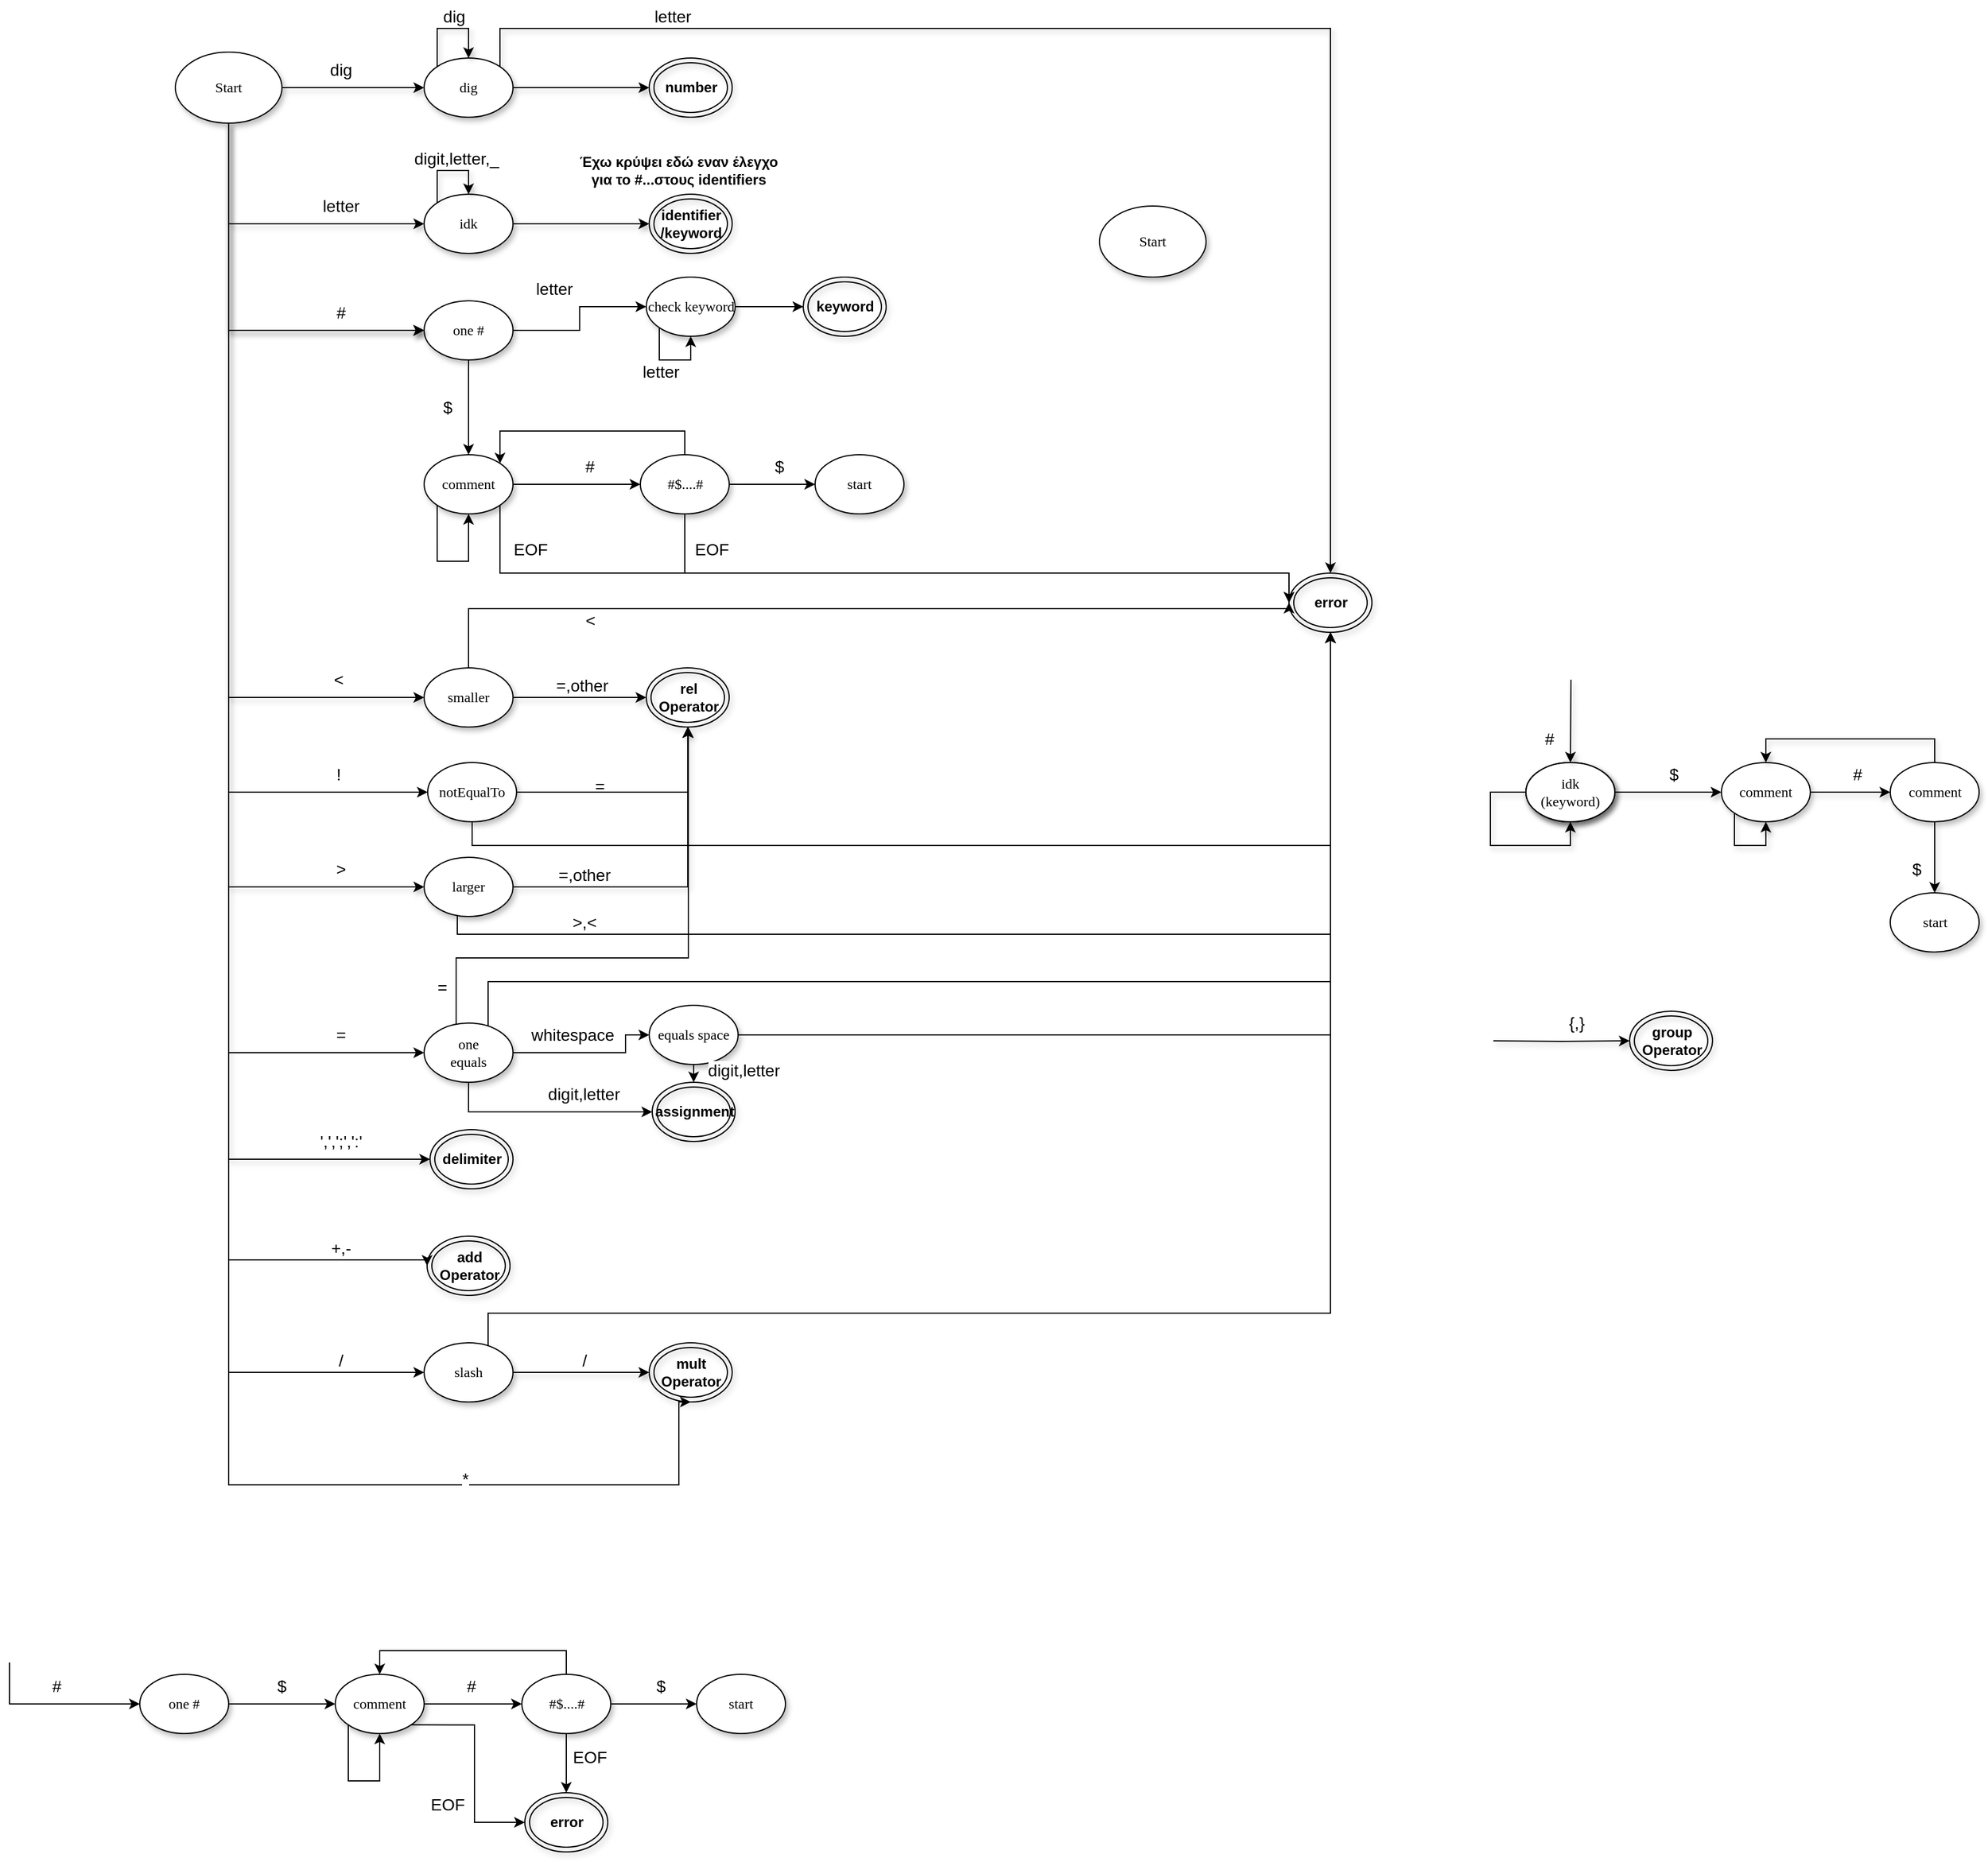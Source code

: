 <mxfile version="14.1.8" type="device"><diagram name="Page-1" id="42789a77-a242-8287-6e28-9cd8cfd52e62"><mxGraphModel dx="1086" dy="806" grid="1" gridSize="10" guides="1" tooltips="1" connect="1" arrows="1" fold="1" page="1" pageScale="1" pageWidth="1100" pageHeight="1700" background="#ffffff" math="0" shadow="0"><root><mxCell id="0"/><mxCell id="1" parent="0"/><mxCell id="-ZFB5QfRyuMazh-95z6X-15" style="edgeStyle=orthogonalEdgeStyle;rounded=0;orthogonalLoop=1;jettySize=auto;html=1;entryX=0;entryY=0.5;entryDx=0;entryDy=0;shadow=1;" parent="1" source="1ea317790d2ca983-1" target="1ea317790d2ca983-3" edge="1"><mxGeometry relative="1" as="geometry"/></mxCell><mxCell id="-ZFB5QfRyuMazh-95z6X-16" style="edgeStyle=orthogonalEdgeStyle;rounded=0;orthogonalLoop=1;jettySize=auto;html=1;entryX=0;entryY=0.5;entryDx=0;entryDy=0;shadow=1;" parent="1" source="1ea317790d2ca983-1" target="1ea317790d2ca983-2" edge="1"><mxGeometry relative="1" as="geometry"><Array as="points"><mxPoint x="345" y="195"/></Array></mxGeometry></mxCell><mxCell id="-ZFB5QfRyuMazh-95z6X-37" style="edgeStyle=orthogonalEdgeStyle;rounded=0;orthogonalLoop=1;jettySize=auto;html=1;exitX=0.5;exitY=1;exitDx=0;exitDy=0;entryX=0;entryY=0.5;entryDx=0;entryDy=0;shadow=1;" parent="1" source="1ea317790d2ca983-1" target="-ZFB5QfRyuMazh-95z6X-36" edge="1"><mxGeometry relative="1" as="geometry"/></mxCell><mxCell id="-ZFB5QfRyuMazh-95z6X-45" style="edgeStyle=orthogonalEdgeStyle;rounded=0;orthogonalLoop=1;jettySize=auto;html=1;exitX=0.5;exitY=1;exitDx=0;exitDy=0;entryX=0;entryY=0.5;entryDx=0;entryDy=0;shadow=1;" parent="1" source="1ea317790d2ca983-1" target="-ZFB5QfRyuMazh-95z6X-43" edge="1"><mxGeometry relative="1" as="geometry"/></mxCell><mxCell id="-ZFB5QfRyuMazh-95z6X-50" style="edgeStyle=orthogonalEdgeStyle;rounded=0;orthogonalLoop=1;jettySize=auto;html=1;exitX=0.5;exitY=1;exitDx=0;exitDy=0;entryX=0;entryY=0.5;entryDx=0;entryDy=0;shadow=1;" parent="1" source="1ea317790d2ca983-1" target="-ZFB5QfRyuMazh-95z6X-49" edge="1"><mxGeometry relative="1" as="geometry"/></mxCell><mxCell id="3GW6fwWtFoKvGeaDQOuN-6" style="edgeStyle=orthogonalEdgeStyle;rounded=0;orthogonalLoop=1;jettySize=auto;html=1;exitX=0.5;exitY=1;exitDx=0;exitDy=0;entryX=0.5;entryY=1;entryDx=0;entryDy=0;" parent="1" source="1ea317790d2ca983-1" target="3GW6fwWtFoKvGeaDQOuN-1" edge="1"><mxGeometry relative="1" as="geometry"><Array as="points"><mxPoint x="345" y="1260"/><mxPoint x="725" y="1260"/></Array></mxGeometry></mxCell><mxCell id="3GW6fwWtFoKvGeaDQOuN-8" style="edgeStyle=orthogonalEdgeStyle;rounded=0;orthogonalLoop=1;jettySize=auto;html=1;exitX=0.5;exitY=1;exitDx=0;exitDy=0;entryX=0;entryY=0.5;entryDx=0;entryDy=0;" parent="1" source="1ea317790d2ca983-1" target="3GW6fwWtFoKvGeaDQOuN-3" edge="1"><mxGeometry relative="1" as="geometry"/></mxCell><mxCell id="3GW6fwWtFoKvGeaDQOuN-26" style="edgeStyle=orthogonalEdgeStyle;rounded=0;orthogonalLoop=1;jettySize=auto;html=1;exitX=0.5;exitY=1;exitDx=0;exitDy=0;entryX=0;entryY=0.5;entryDx=0;entryDy=0;" parent="1" source="1ea317790d2ca983-1" target="3GW6fwWtFoKvGeaDQOuN-25" edge="1"><mxGeometry relative="1" as="geometry"/></mxCell><mxCell id="3GW6fwWtFoKvGeaDQOuN-49" style="edgeStyle=orthogonalEdgeStyle;rounded=0;orthogonalLoop=1;jettySize=auto;html=1;entryX=0;entryY=0.5;entryDx=0;entryDy=0;" parent="1" source="1ea317790d2ca983-1" target="3GW6fwWtFoKvGeaDQOuN-14" edge="1"><mxGeometry relative="1" as="geometry"><Array as="points"><mxPoint x="345" y="1070"/></Array></mxGeometry></mxCell><mxCell id="taT0pvkbJQZgGNKAxxQz-4" style="edgeStyle=orthogonalEdgeStyle;rounded=0;orthogonalLoop=1;jettySize=auto;html=1;entryX=0;entryY=0.5;entryDx=0;entryDy=0;" edge="1" parent="1" source="1ea317790d2ca983-1" target="taT0pvkbJQZgGNKAxxQz-2"><mxGeometry relative="1" as="geometry"><Array as="points"><mxPoint x="345" y="675"/></Array></mxGeometry></mxCell><mxCell id="1ea317790d2ca983-1" value="Start" style="ellipse;whiteSpace=wrap;html=1;rounded=0;shadow=1;comic=0;labelBackgroundColor=none;strokeWidth=1;fontFamily=Verdana;fontSize=12;align=center;" parent="1" vertex="1"><mxGeometry x="300" y="50" width="90" height="60" as="geometry"/></mxCell><mxCell id="-ZFB5QfRyuMazh-95z6X-23" style="edgeStyle=orthogonalEdgeStyle;rounded=0;orthogonalLoop=1;jettySize=auto;html=1;entryX=0;entryY=0.5;entryDx=0;entryDy=0;shadow=1;" parent="1" source="1ea317790d2ca983-2" target="-ZFB5QfRyuMazh-95z6X-22" edge="1"><mxGeometry relative="1" as="geometry"/></mxCell><mxCell id="1ea317790d2ca983-2" value="&lt;span&gt;idk&lt;/span&gt;" style="ellipse;whiteSpace=wrap;html=1;rounded=0;shadow=1;comic=0;labelBackgroundColor=none;strokeWidth=1;fontFamily=Verdana;fontSize=12;align=center;" parent="1" vertex="1"><mxGeometry x="510" y="170" width="75" height="50" as="geometry"/></mxCell><mxCell id="-ZFB5QfRyuMazh-95z6X-6" style="edgeStyle=orthogonalEdgeStyle;rounded=0;orthogonalLoop=1;jettySize=auto;html=1;entryX=0;entryY=0.5;entryDx=0;entryDy=0;shadow=1;" parent="1" source="1ea317790d2ca983-3" target="-ZFB5QfRyuMazh-95z6X-9" edge="1"><mxGeometry relative="1" as="geometry"><mxPoint x="700.0" y="80" as="targetPoint"/></mxGeometry></mxCell><mxCell id="-ZFB5QfRyuMazh-95z6X-13" style="edgeStyle=orthogonalEdgeStyle;rounded=0;orthogonalLoop=1;jettySize=auto;html=1;exitX=1;exitY=0;exitDx=0;exitDy=0;entryX=0.5;entryY=0;entryDx=0;entryDy=0;shadow=1;" parent="1" source="1ea317790d2ca983-3" target="-ZFB5QfRyuMazh-95z6X-12" edge="1"><mxGeometry relative="1" as="geometry"><mxPoint x="670" y="10" as="targetPoint"/><Array as="points"><mxPoint x="574" y="30"/><mxPoint x="1275" y="30"/></Array></mxGeometry></mxCell><mxCell id="1ea317790d2ca983-3" value="&lt;span&gt;dig&lt;/span&gt;" style="ellipse;whiteSpace=wrap;html=1;rounded=0;shadow=1;comic=0;labelBackgroundColor=none;strokeWidth=1;fontFamily=Verdana;fontSize=12;align=center;" parent="1" vertex="1"><mxGeometry x="510" y="55" width="75" height="50" as="geometry"/></mxCell><mxCell id="-ZFB5QfRyuMazh-95z6X-3" style="edgeStyle=orthogonalEdgeStyle;rounded=0;orthogonalLoop=1;jettySize=auto;html=1;exitX=0;exitY=0;exitDx=0;exitDy=0;entryX=0.5;entryY=0;entryDx=0;entryDy=0;fontStyle=0;shadow=1;" parent="1" source="1ea317790d2ca983-3" target="1ea317790d2ca983-3" edge="1"><mxGeometry relative="1" as="geometry"><Array as="points"><mxPoint x="521" y="30"/><mxPoint x="548" y="30"/></Array></mxGeometry></mxCell><mxCell id="-ZFB5QfRyuMazh-95z6X-5" value="dig" style="text;html=1;align=center;verticalAlign=middle;resizable=0;points=[];autosize=1;shadow=1;fontSize=14;" parent="1" vertex="1"><mxGeometry x="520" y="10" width="30" height="20" as="geometry"/></mxCell><mxCell id="-ZFB5QfRyuMazh-95z6X-9" value="&lt;b&gt;number&lt;/b&gt;" style="ellipse;html=1;shape=endState;shadow=1;fillColor=none;" parent="1" vertex="1"><mxGeometry x="700" y="55" width="70" height="50" as="geometry"/></mxCell><mxCell id="-ZFB5QfRyuMazh-95z6X-12" value="&lt;b&gt;error&lt;/b&gt;" style="ellipse;html=1;shape=endState;shadow=1;fillColor=none;" parent="1" vertex="1"><mxGeometry x="1240" y="490" width="70" height="50" as="geometry"/></mxCell><mxCell id="-ZFB5QfRyuMazh-95z6X-14" value="letter" style="text;html=1;strokeColor=none;fillColor=none;align=center;verticalAlign=middle;whiteSpace=wrap;rounded=0;shadow=1;labelBackgroundColor=#ffffff;sketch=1;fontSize=14;" parent="1" vertex="1"><mxGeometry x="700" y="10" width="40" height="20" as="geometry"/></mxCell><mxCell id="-ZFB5QfRyuMazh-95z6X-18" value="dig" style="text;html=1;strokeColor=none;fillColor=none;align=center;verticalAlign=middle;whiteSpace=wrap;rounded=0;shadow=1;labelBackgroundColor=#ffffff;sketch=1;fontSize=14;" parent="1" vertex="1"><mxGeometry x="420" y="55" width="40" height="20" as="geometry"/></mxCell><mxCell id="-ZFB5QfRyuMazh-95z6X-19" value="letter" style="text;html=1;strokeColor=none;fillColor=none;align=center;verticalAlign=middle;whiteSpace=wrap;rounded=0;shadow=1;labelBackgroundColor=#ffffff;sketch=1;fontSize=14;" parent="1" vertex="1"><mxGeometry x="420" y="170" width="40" height="20" as="geometry"/></mxCell><mxCell id="-ZFB5QfRyuMazh-95z6X-22" value="&lt;b&gt;identifier&lt;br&gt;/keyword&lt;/b&gt;" style="ellipse;html=1;shape=endState;shadow=1;fillColor=none;align=center;" parent="1" vertex="1"><mxGeometry x="700" y="170" width="70" height="50" as="geometry"/></mxCell><mxCell id="-ZFB5QfRyuMazh-95z6X-25" style="edgeStyle=orthogonalEdgeStyle;rounded=0;orthogonalLoop=1;jettySize=auto;html=1;exitX=0;exitY=0;exitDx=0;exitDy=0;entryX=0.5;entryY=0;entryDx=0;entryDy=0;shadow=1;" parent="1" source="1ea317790d2ca983-2" target="1ea317790d2ca983-2" edge="1"><mxGeometry relative="1" as="geometry"><Array as="points"><mxPoint x="521" y="150"/><mxPoint x="548" y="150"/></Array></mxGeometry></mxCell><mxCell id="-ZFB5QfRyuMazh-95z6X-27" value="digit,letter,_" style="text;html=1;strokeColor=none;fillColor=none;align=center;verticalAlign=middle;whiteSpace=wrap;rounded=0;shadow=1;labelBackgroundColor=#ffffff;sketch=1;fontSize=14;" parent="1" vertex="1"><mxGeometry x="515" y="130" width="45" height="20" as="geometry"/></mxCell><mxCell id="-ZFB5QfRyuMazh-95z6X-30" value="+,-" style="text;html=1;strokeColor=none;fillColor=none;align=center;verticalAlign=middle;whiteSpace=wrap;rounded=0;shadow=1;labelBackgroundColor=#ffffff;sketch=1;fontSize=14;" parent="1" vertex="1"><mxGeometry x="420" y="1050" width="40" height="20" as="geometry"/></mxCell><mxCell id="-ZFB5QfRyuMazh-95z6X-34" value="&lt;b&gt;rel&lt;br&gt;Operator&lt;/b&gt;" style="ellipse;html=1;shape=endState;shadow=1;fillColor=none;align=center;" parent="1" vertex="1"><mxGeometry x="697.5" y="570" width="70" height="50" as="geometry"/></mxCell><mxCell id="-ZFB5QfRyuMazh-95z6X-39" style="edgeStyle=orthogonalEdgeStyle;rounded=0;orthogonalLoop=1;jettySize=auto;html=1;entryX=0;entryY=0.5;entryDx=0;entryDy=0;shadow=1;" parent="1" source="-ZFB5QfRyuMazh-95z6X-36" target="-ZFB5QfRyuMazh-95z6X-34" edge="1"><mxGeometry relative="1" as="geometry"/></mxCell><mxCell id="taT0pvkbJQZgGNKAxxQz-3" style="edgeStyle=orthogonalEdgeStyle;rounded=0;orthogonalLoop=1;jettySize=auto;html=1;entryX=0;entryY=0.5;entryDx=0;entryDy=0;" edge="1" parent="1" source="-ZFB5QfRyuMazh-95z6X-36" target="-ZFB5QfRyuMazh-95z6X-12"><mxGeometry relative="1" as="geometry"><Array as="points"><mxPoint x="548" y="520"/><mxPoint x="1240" y="520"/></Array></mxGeometry></mxCell><mxCell id="-ZFB5QfRyuMazh-95z6X-36" value="&lt;span&gt;smaller&lt;/span&gt;" style="ellipse;whiteSpace=wrap;html=1;rounded=0;shadow=1;comic=0;labelBackgroundColor=none;strokeWidth=1;fontFamily=Verdana;fontSize=12;align=center;" parent="1" vertex="1"><mxGeometry x="510" y="570" width="75" height="50" as="geometry"/></mxCell><mxCell id="-ZFB5QfRyuMazh-95z6X-38" value="&amp;lt;" style="text;html=1;strokeColor=none;fillColor=none;align=center;verticalAlign=middle;whiteSpace=wrap;rounded=0;shadow=1;labelBackgroundColor=#ffffff;sketch=1;fontSize=14;" parent="1" vertex="1"><mxGeometry x="417.5" y="570" width="40" height="20" as="geometry"/></mxCell><mxCell id="-ZFB5QfRyuMazh-95z6X-40" value="=,other" style="text;html=1;align=center;verticalAlign=middle;resizable=0;points=[];autosize=1;fontSize=14;" parent="1" vertex="1"><mxGeometry x="612.5" y="575" width="60" height="20" as="geometry"/></mxCell><mxCell id="-ZFB5QfRyuMazh-95z6X-42" style="edgeStyle=orthogonalEdgeStyle;rounded=0;orthogonalLoop=1;jettySize=auto;html=1;entryX=0.5;entryY=1;entryDx=0;entryDy=0;shadow=1;" parent="1" source="-ZFB5QfRyuMazh-95z6X-43" target="-ZFB5QfRyuMazh-95z6X-34" edge="1"><mxGeometry relative="1" as="geometry"><mxPoint x="690" y="760" as="targetPoint"/></mxGeometry></mxCell><mxCell id="3GW6fwWtFoKvGeaDQOuN-12" style="edgeStyle=orthogonalEdgeStyle;rounded=0;orthogonalLoop=1;jettySize=auto;html=1;entryX=0.5;entryY=1;entryDx=0;entryDy=0;" parent="1" source="-ZFB5QfRyuMazh-95z6X-43" target="-ZFB5QfRyuMazh-95z6X-12" edge="1"><mxGeometry relative="1" as="geometry"><Array as="points"><mxPoint x="538" y="795"/><mxPoint x="1275" y="795"/></Array></mxGeometry></mxCell><mxCell id="-ZFB5QfRyuMazh-95z6X-43" value="larger" style="ellipse;whiteSpace=wrap;html=1;rounded=0;shadow=1;comic=0;labelBackgroundColor=none;strokeWidth=1;fontFamily=Verdana;fontSize=12;align=center;" parent="1" vertex="1"><mxGeometry x="510" y="730" width="75" height="50" as="geometry"/></mxCell><mxCell id="-ZFB5QfRyuMazh-95z6X-44" value="=,other" style="text;html=1;align=center;verticalAlign=middle;resizable=0;points=[];autosize=1;fontSize=14;" parent="1" vertex="1"><mxGeometry x="615" y="735" width="60" height="20" as="geometry"/></mxCell><mxCell id="-ZFB5QfRyuMazh-95z6X-46" value="&amp;gt;" style="text;html=1;strokeColor=none;fillColor=none;align=center;verticalAlign=middle;whiteSpace=wrap;rounded=0;shadow=1;labelBackgroundColor=#ffffff;sketch=1;fontSize=14;" parent="1" vertex="1"><mxGeometry x="420" y="730" width="40" height="20" as="geometry"/></mxCell><mxCell id="-ZFB5QfRyuMazh-95z6X-49" value="&lt;b&gt;delimiter&lt;/b&gt;" style="ellipse;html=1;shape=endState;shadow=1;fillColor=none;align=center;" parent="1" vertex="1"><mxGeometry x="515" y="960" width="70" height="50" as="geometry"/></mxCell><mxCell id="-ZFB5QfRyuMazh-95z6X-51" value="',',';',':'" style="text;html=1;strokeColor=none;fillColor=none;align=center;verticalAlign=middle;whiteSpace=wrap;rounded=0;shadow=1;labelBackgroundColor=#ffffff;sketch=1;fontSize=14;" parent="1" vertex="1"><mxGeometry x="420" y="960" width="40" height="20" as="geometry"/></mxCell><mxCell id="-ZFB5QfRyuMazh-95z6X-52" value="dig" style="text;html=1;strokeColor=none;fillColor=none;align=center;verticalAlign=middle;whiteSpace=wrap;rounded=0;shadow=1;labelBackgroundColor=#ffffff;sketch=1;fontSize=14;" parent="1" vertex="1"><mxGeometry x="420" y="55" width="40" height="20" as="geometry"/></mxCell><mxCell id="-ZFB5QfRyuMazh-95z6X-53" value="dig" style="text;html=1;strokeColor=none;fillColor=none;align=center;verticalAlign=middle;whiteSpace=wrap;rounded=0;shadow=1;labelBackgroundColor=#ffffff;sketch=1;fontSize=14;" parent="1" vertex="1"><mxGeometry x="420" y="55" width="40" height="20" as="geometry"/></mxCell><mxCell id="-ZFB5QfRyuMazh-95z6X-54" value="dig" style="text;html=1;strokeColor=none;fillColor=none;align=center;verticalAlign=middle;whiteSpace=wrap;rounded=0;shadow=1;labelBackgroundColor=#ffffff;sketch=1;fontSize=14;" parent="1" vertex="1"><mxGeometry x="420" y="55" width="40" height="20" as="geometry"/></mxCell><mxCell id="-ZFB5QfRyuMazh-95z6X-55" value="dig" style="text;html=1;strokeColor=none;fillColor=none;align=center;verticalAlign=middle;whiteSpace=wrap;rounded=0;shadow=1;labelBackgroundColor=#ffffff;sketch=1;fontSize=14;" parent="1" vertex="1"><mxGeometry x="420" y="55" width="40" height="20" as="geometry"/></mxCell><mxCell id="-ZFB5QfRyuMazh-95z6X-58" value="#" style="text;html=1;strokeColor=none;fillColor=none;align=center;verticalAlign=middle;whiteSpace=wrap;rounded=0;shadow=1;labelBackgroundColor=#ffffff;sketch=1;fontSize=14;" parent="1" vertex="1"><mxGeometry x="420" y="260" width="40" height="20" as="geometry"/></mxCell><mxCell id="-ZFB5QfRyuMazh-95z6X-77" style="edgeStyle=orthogonalEdgeStyle;rounded=0;orthogonalLoop=1;jettySize=auto;html=1;shadow=1;fontSize=14;entryX=0;entryY=0.5;entryDx=0;entryDy=0;" parent="1" source="-ZFB5QfRyuMazh-95z6X-78" target="-ZFB5QfRyuMazh-95z6X-81" edge="1"><mxGeometry relative="1" as="geometry"><mxPoint x="1590" y="675" as="targetPoint"/></mxGeometry></mxCell><mxCell id="-ZFB5QfRyuMazh-95z6X-78" value="comment" style="ellipse;whiteSpace=wrap;html=1;rounded=0;shadow=1;comic=0;labelBackgroundColor=none;strokeWidth=1;fontFamily=Verdana;fontSize=12;align=center;" parent="1" vertex="1"><mxGeometry x="1440" y="650" width="75" height="50" as="geometry"/></mxCell><mxCell id="-ZFB5QfRyuMazh-95z6X-79" value="#" style="text;html=1;strokeColor=none;fillColor=none;align=center;verticalAlign=middle;whiteSpace=wrap;rounded=0;shadow=1;labelBackgroundColor=#ffffff;sketch=1;fontSize=14;" parent="1" vertex="1"><mxGeometry x="1440" y="620" width="40" height="20" as="geometry"/></mxCell><mxCell id="-ZFB5QfRyuMazh-95z6X-88" style="edgeStyle=orthogonalEdgeStyle;rounded=0;orthogonalLoop=1;jettySize=auto;html=1;shadow=1;fontSize=14;entryX=0;entryY=0.5;entryDx=0;entryDy=0;" parent="1" source="-ZFB5QfRyuMazh-95z6X-81" target="-ZFB5QfRyuMazh-95z6X-90" edge="1"><mxGeometry relative="1" as="geometry"><mxPoint x="1750" y="675" as="targetPoint"/></mxGeometry></mxCell><mxCell id="-ZFB5QfRyuMazh-95z6X-81" value="comment" style="ellipse;whiteSpace=wrap;html=1;rounded=0;shadow=1;comic=0;labelBackgroundColor=none;strokeWidth=1;fontFamily=Verdana;fontSize=12;align=center;" parent="1" vertex="1"><mxGeometry x="1605" y="650" width="75" height="50" as="geometry"/></mxCell><mxCell id="-ZFB5QfRyuMazh-95z6X-82" value="$" style="text;html=1;strokeColor=none;fillColor=none;align=center;verticalAlign=middle;whiteSpace=wrap;rounded=0;shadow=1;labelBackgroundColor=#ffffff;sketch=1;fontSize=14;" parent="1" vertex="1"><mxGeometry x="1545" y="650" width="40" height="20" as="geometry"/></mxCell><mxCell id="-ZFB5QfRyuMazh-95z6X-83" value="comment" style="ellipse;whiteSpace=wrap;html=1;rounded=0;shadow=1;comic=0;labelBackgroundColor=none;strokeWidth=1;fontFamily=Verdana;fontSize=12;align=center;" parent="1" vertex="1"><mxGeometry x="1440" y="650" width="75" height="50" as="geometry"/></mxCell><mxCell id="-ZFB5QfRyuMazh-95z6X-84" value="idk&lt;br&gt;(keyword)" style="ellipse;whiteSpace=wrap;html=1;rounded=0;shadow=1;comic=0;labelBackgroundColor=none;strokeWidth=1;fontFamily=Verdana;fontSize=12;align=center;" parent="1" vertex="1"><mxGeometry x="1440" y="650" width="75" height="50" as="geometry"/></mxCell><mxCell id="-ZFB5QfRyuMazh-95z6X-85" value="" style="endArrow=classic;html=1;shadow=1;fontSize=14;entryX=0.5;entryY=0;entryDx=0;entryDy=0;" parent="1" target="-ZFB5QfRyuMazh-95z6X-84" edge="1"><mxGeometry width="50" height="50" relative="1" as="geometry"><mxPoint x="1478" y="580" as="sourcePoint"/><mxPoint x="1470" y="510" as="targetPoint"/></mxGeometry></mxCell><mxCell id="-ZFB5QfRyuMazh-95z6X-86" style="edgeStyle=orthogonalEdgeStyle;rounded=0;orthogonalLoop=1;jettySize=auto;html=1;entryX=0.5;entryY=1;entryDx=0;entryDy=0;shadow=1;fontSize=14;" parent="1" source="-ZFB5QfRyuMazh-95z6X-84" target="-ZFB5QfRyuMazh-95z6X-84" edge="1"><mxGeometry relative="1" as="geometry"><Array as="points"><mxPoint x="1410" y="675"/><mxPoint x="1410" y="720"/><mxPoint x="1478" y="720"/></Array></mxGeometry></mxCell><mxCell id="-ZFB5QfRyuMazh-95z6X-87" style="edgeStyle=orthogonalEdgeStyle;rounded=0;orthogonalLoop=1;jettySize=auto;html=1;exitX=0;exitY=1;exitDx=0;exitDy=0;entryX=0.5;entryY=1;entryDx=0;entryDy=0;shadow=1;fontSize=14;" parent="1" source="-ZFB5QfRyuMazh-95z6X-81" target="-ZFB5QfRyuMazh-95z6X-81" edge="1"><mxGeometry relative="1" as="geometry"><Array as="points"><mxPoint x="1616" y="720"/><mxPoint x="1643" y="720"/></Array></mxGeometry></mxCell><mxCell id="-ZFB5QfRyuMazh-95z6X-89" value="#" style="text;html=1;strokeColor=none;fillColor=none;align=center;verticalAlign=middle;whiteSpace=wrap;rounded=0;shadow=1;labelBackgroundColor=#ffffff;sketch=1;fontSize=14;" parent="1" vertex="1"><mxGeometry x="1700" y="650" width="40" height="20" as="geometry"/></mxCell><mxCell id="-ZFB5QfRyuMazh-95z6X-91" style="edgeStyle=orthogonalEdgeStyle;rounded=0;orthogonalLoop=1;jettySize=auto;html=1;shadow=1;fontSize=14;entryX=0.5;entryY=0;entryDx=0;entryDy=0;" parent="1" source="-ZFB5QfRyuMazh-95z6X-90" target="-ZFB5QfRyuMazh-95z6X-92" edge="1"><mxGeometry relative="1" as="geometry"><mxPoint x="1785" y="750" as="targetPoint"/></mxGeometry></mxCell><mxCell id="-ZFB5QfRyuMazh-95z6X-95" style="edgeStyle=orthogonalEdgeStyle;rounded=0;orthogonalLoop=1;jettySize=auto;html=1;entryX=0.5;entryY=0;entryDx=0;entryDy=0;shadow=1;fontSize=14;" parent="1" source="-ZFB5QfRyuMazh-95z6X-90" target="-ZFB5QfRyuMazh-95z6X-81" edge="1"><mxGeometry relative="1" as="geometry"><Array as="points"><mxPoint x="1785" y="630"/><mxPoint x="1643" y="630"/></Array></mxGeometry></mxCell><mxCell id="-ZFB5QfRyuMazh-95z6X-90" value="comment" style="ellipse;whiteSpace=wrap;html=1;rounded=0;shadow=1;comic=0;labelBackgroundColor=none;strokeWidth=1;fontFamily=Verdana;fontSize=12;align=center;" parent="1" vertex="1"><mxGeometry x="1747.5" y="650" width="75" height="50" as="geometry"/></mxCell><mxCell id="-ZFB5QfRyuMazh-95z6X-92" value="start" style="ellipse;whiteSpace=wrap;html=1;rounded=0;shadow=1;comic=0;labelBackgroundColor=none;strokeWidth=1;fontFamily=Verdana;fontSize=12;align=center;" parent="1" vertex="1"><mxGeometry x="1747.5" y="760" width="75" height="50" as="geometry"/></mxCell><mxCell id="-ZFB5QfRyuMazh-95z6X-93" value="$" style="text;html=1;strokeColor=none;fillColor=none;align=center;verticalAlign=middle;whiteSpace=wrap;rounded=0;shadow=1;labelBackgroundColor=#ffffff;sketch=1;fontSize=14;" parent="1" vertex="1"><mxGeometry x="1750" y="730" width="40" height="20" as="geometry"/></mxCell><mxCell id="3GW6fwWtFoKvGeaDQOuN-1" value="&lt;b&gt;mult&lt;br&gt;Operator&lt;/b&gt;" style="ellipse;html=1;shape=endState;shadow=1;fillColor=none;align=center;" parent="1" vertex="1"><mxGeometry x="700" y="1140" width="70" height="50" as="geometry"/></mxCell><mxCell id="3GW6fwWtFoKvGeaDQOuN-2" style="edgeStyle=orthogonalEdgeStyle;rounded=0;orthogonalLoop=1;jettySize=auto;html=1;entryX=0;entryY=0.5;entryDx=0;entryDy=0;shadow=1;" parent="1" source="3GW6fwWtFoKvGeaDQOuN-3" target="3GW6fwWtFoKvGeaDQOuN-1" edge="1"><mxGeometry relative="1" as="geometry"/></mxCell><mxCell id="3GW6fwWtFoKvGeaDQOuN-9" style="edgeStyle=orthogonalEdgeStyle;rounded=0;orthogonalLoop=1;jettySize=auto;html=1;exitX=1;exitY=0;exitDx=0;exitDy=0;entryX=0.5;entryY=1;entryDx=0;entryDy=0;" parent="1" source="3GW6fwWtFoKvGeaDQOuN-3" target="-ZFB5QfRyuMazh-95z6X-12" edge="1"><mxGeometry relative="1" as="geometry"><Array as="points"><mxPoint x="564" y="1115"/><mxPoint x="1275" y="1115"/></Array></mxGeometry></mxCell><mxCell id="3GW6fwWtFoKvGeaDQOuN-3" value="slash" style="ellipse;whiteSpace=wrap;html=1;rounded=0;shadow=1;comic=0;labelBackgroundColor=none;strokeWidth=1;fontFamily=Verdana;fontSize=12;align=center;" parent="1" vertex="1"><mxGeometry x="510" y="1140" width="75" height="50" as="geometry"/></mxCell><mxCell id="3GW6fwWtFoKvGeaDQOuN-4" value="/" style="text;html=1;strokeColor=none;fillColor=none;align=center;verticalAlign=middle;whiteSpace=wrap;rounded=0;shadow=1;labelBackgroundColor=#ffffff;sketch=1;fontSize=14;" parent="1" vertex="1"><mxGeometry x="420" y="1145" width="40" height="20" as="geometry"/></mxCell><mxCell id="3GW6fwWtFoKvGeaDQOuN-5" value="/" style="text;html=1;align=center;verticalAlign=middle;resizable=0;points=[];autosize=1;fontSize=14;" parent="1" vertex="1"><mxGeometry x="635" y="1145" width="20" height="20" as="geometry"/></mxCell><mxCell id="3GW6fwWtFoKvGeaDQOuN-7" value="*" style="text;html=1;strokeColor=none;fillColor=none;align=center;verticalAlign=middle;whiteSpace=wrap;rounded=0;shadow=1;labelBackgroundColor=#ffffff;sketch=1;fontSize=14;" parent="1" vertex="1"><mxGeometry x="525" y="1245" width="40" height="20" as="geometry"/></mxCell><mxCell id="3GW6fwWtFoKvGeaDQOuN-11" value="&amp;lt;" style="text;html=1;align=center;verticalAlign=middle;resizable=0;points=[];autosize=1;fontSize=14;" parent="1" vertex="1"><mxGeometry x="640" y="520" width="20" height="20" as="geometry"/></mxCell><mxCell id="3GW6fwWtFoKvGeaDQOuN-13" value="&amp;gt;,&amp;lt;" style="text;html=1;align=center;verticalAlign=middle;resizable=0;points=[];autosize=1;fontSize=14;" parent="1" vertex="1"><mxGeometry x="625" y="775" width="40" height="20" as="geometry"/></mxCell><mxCell id="3GW6fwWtFoKvGeaDQOuN-14" value="&lt;b&gt;add&lt;br&gt;Operator&lt;/b&gt;" style="ellipse;html=1;shape=endState;shadow=1;fillColor=none;align=center;" parent="1" vertex="1"><mxGeometry x="512.5" y="1050" width="70" height="50" as="geometry"/></mxCell><mxCell id="3GW6fwWtFoKvGeaDQOuN-28" style="edgeStyle=orthogonalEdgeStyle;rounded=0;orthogonalLoop=1;jettySize=auto;html=1;entryX=0.5;entryY=1;entryDx=0;entryDy=0;" parent="1" source="3GW6fwWtFoKvGeaDQOuN-25" target="-ZFB5QfRyuMazh-95z6X-34" edge="1"><mxGeometry relative="1" as="geometry"><mxPoint x="690" y="860" as="targetPoint"/><Array as="points"><mxPoint x="537" y="815"/><mxPoint x="733" y="815"/><mxPoint x="733" y="620"/></Array></mxGeometry></mxCell><mxCell id="3GW6fwWtFoKvGeaDQOuN-31" style="edgeStyle=orthogonalEdgeStyle;rounded=0;orthogonalLoop=1;jettySize=auto;html=1;entryX=0;entryY=0.5;entryDx=0;entryDy=0;exitX=0.5;exitY=1;exitDx=0;exitDy=0;" parent="1" source="3GW6fwWtFoKvGeaDQOuN-25" target="3GW6fwWtFoKvGeaDQOuN-30" edge="1"><mxGeometry relative="1" as="geometry"><mxPoint x="567.5" y="915.0" as="sourcePoint"/><Array as="points"><mxPoint x="547" y="945"/></Array></mxGeometry></mxCell><mxCell id="3GW6fwWtFoKvGeaDQOuN-42" style="edgeStyle=orthogonalEdgeStyle;rounded=0;orthogonalLoop=1;jettySize=auto;html=1;exitX=1;exitY=1;exitDx=0;exitDy=0;entryX=0.5;entryY=1;entryDx=0;entryDy=0;" parent="1" source="3GW6fwWtFoKvGeaDQOuN-25" target="-ZFB5QfRyuMazh-95z6X-12" edge="1"><mxGeometry relative="1" as="geometry"><Array as="points"><mxPoint x="564" y="835"/><mxPoint x="1275" y="835"/></Array></mxGeometry></mxCell><mxCell id="3GW6fwWtFoKvGeaDQOuN-44" style="edgeStyle=orthogonalEdgeStyle;rounded=0;orthogonalLoop=1;jettySize=auto;html=1;entryX=0;entryY=0.5;entryDx=0;entryDy=0;" parent="1" source="3GW6fwWtFoKvGeaDQOuN-25" target="3GW6fwWtFoKvGeaDQOuN-39" edge="1"><mxGeometry relative="1" as="geometry"><Array as="points"><mxPoint x="680" y="895"/><mxPoint x="680" y="880"/></Array></mxGeometry></mxCell><mxCell id="3GW6fwWtFoKvGeaDQOuN-25" value="one&lt;br&gt;equals" style="ellipse;whiteSpace=wrap;html=1;rounded=0;shadow=1;comic=0;labelBackgroundColor=none;strokeWidth=1;fontFamily=Verdana;fontSize=12;align=center;" parent="1" vertex="1"><mxGeometry x="510" y="870" width="75" height="50" as="geometry"/></mxCell><mxCell id="3GW6fwWtFoKvGeaDQOuN-27" value="=" style="text;html=1;strokeColor=none;fillColor=none;align=center;verticalAlign=middle;whiteSpace=wrap;rounded=0;shadow=1;labelBackgroundColor=#ffffff;sketch=1;fontSize=14;" parent="1" vertex="1"><mxGeometry x="420" y="870" width="40" height="20" as="geometry"/></mxCell><mxCell id="3GW6fwWtFoKvGeaDQOuN-29" value="=" style="text;html=1;align=center;verticalAlign=middle;resizable=0;points=[];autosize=1;fontSize=14;" parent="1" vertex="1"><mxGeometry x="515" y="830" width="20" height="20" as="geometry"/></mxCell><mxCell id="3GW6fwWtFoKvGeaDQOuN-30" value="&lt;b&gt;assignment&lt;/b&gt;" style="ellipse;html=1;shape=endState;shadow=1;fillColor=none;align=center;" parent="1" vertex="1"><mxGeometry x="702.5" y="920" width="70" height="50" as="geometry"/></mxCell><mxCell id="3GW6fwWtFoKvGeaDQOuN-36" value="digit,letter" style="text;html=1;strokeColor=none;fillColor=none;align=center;verticalAlign=middle;whiteSpace=wrap;rounded=0;shadow=1;labelBackgroundColor=#ffffff;sketch=1;fontSize=14;" parent="1" vertex="1"><mxGeometry x="625" y="920" width="40" height="20" as="geometry"/></mxCell><mxCell id="3GW6fwWtFoKvGeaDQOuN-46" style="edgeStyle=orthogonalEdgeStyle;rounded=0;orthogonalLoop=1;jettySize=auto;html=1;exitX=0.5;exitY=1;exitDx=0;exitDy=0;entryX=0.5;entryY=0;entryDx=0;entryDy=0;" parent="1" source="3GW6fwWtFoKvGeaDQOuN-39" target="3GW6fwWtFoKvGeaDQOuN-30" edge="1"><mxGeometry relative="1" as="geometry"/></mxCell><mxCell id="3GW6fwWtFoKvGeaDQOuN-48" style="edgeStyle=orthogonalEdgeStyle;rounded=0;orthogonalLoop=1;jettySize=auto;html=1;entryX=0.5;entryY=1;entryDx=0;entryDy=0;" parent="1" source="3GW6fwWtFoKvGeaDQOuN-39" target="-ZFB5QfRyuMazh-95z6X-12" edge="1"><mxGeometry relative="1" as="geometry"/></mxCell><mxCell id="3GW6fwWtFoKvGeaDQOuN-39" value="equals space" style="ellipse;whiteSpace=wrap;html=1;rounded=0;shadow=1;comic=0;labelBackgroundColor=none;strokeWidth=1;fontFamily=Verdana;fontSize=12;align=center;" parent="1" vertex="1"><mxGeometry x="700" y="855" width="75" height="50" as="geometry"/></mxCell><mxCell id="3GW6fwWtFoKvGeaDQOuN-41" value="whitespace" style="text;html=1;align=center;verticalAlign=middle;resizable=0;points=[];autosize=1;fontSize=14;" parent="1" vertex="1"><mxGeometry x="590" y="870" width="90" height="20" as="geometry"/></mxCell><mxCell id="3GW6fwWtFoKvGeaDQOuN-47" value="digit,letter" style="text;html=1;strokeColor=none;fillColor=none;align=center;verticalAlign=middle;whiteSpace=wrap;rounded=0;shadow=1;labelBackgroundColor=#ffffff;sketch=1;fontSize=14;" parent="1" vertex="1"><mxGeometry x="760" y="900" width="40" height="20" as="geometry"/></mxCell><mxCell id="3GW6fwWtFoKvGeaDQOuN-54" value="&lt;b&gt;Έχω κρύψει εδώ εναν έλεγχο&lt;br&gt;για το #...στους identifiers&lt;/b&gt;" style="text;html=1;strokeColor=none;fillColor=none;align=center;verticalAlign=middle;whiteSpace=wrap;rounded=0;" parent="1" vertex="1"><mxGeometry x="635" y="140" width="180" height="20" as="geometry"/></mxCell><mxCell id="3GW6fwWtFoKvGeaDQOuN-63" style="edgeStyle=orthogonalEdgeStyle;rounded=0;orthogonalLoop=1;jettySize=auto;html=1;entryX=0;entryY=0.5;entryDx=0;entryDy=0;" parent="1" source="3GW6fwWtFoKvGeaDQOuN-55" target="3GW6fwWtFoKvGeaDQOuN-66" edge="1"><mxGeometry relative="1" as="geometry"><mxPoint x="700" y="265.0" as="targetPoint"/></mxGeometry></mxCell><mxCell id="Wa4lURD9o-HNynvO4KBz-16" style="edgeStyle=orthogonalEdgeStyle;rounded=0;orthogonalLoop=1;jettySize=auto;html=1;entryX=0.5;entryY=0;entryDx=0;entryDy=0;" parent="1" source="3GW6fwWtFoKvGeaDQOuN-55" target="Wa4lURD9o-HNynvO4KBz-3" edge="1"><mxGeometry relative="1" as="geometry"/></mxCell><mxCell id="3GW6fwWtFoKvGeaDQOuN-55" value="one #" style="ellipse;whiteSpace=wrap;html=1;rounded=0;shadow=1;comic=0;labelBackgroundColor=none;strokeWidth=1;fontFamily=Verdana;fontSize=12;align=center;" parent="1" vertex="1"><mxGeometry x="510" y="260" width="75" height="50" as="geometry"/></mxCell><mxCell id="3GW6fwWtFoKvGeaDQOuN-56" style="edgeStyle=orthogonalEdgeStyle;rounded=0;orthogonalLoop=1;jettySize=auto;html=1;entryX=0;entryY=0.5;entryDx=0;entryDy=0;shadow=1;exitX=0.5;exitY=1;exitDx=0;exitDy=0;" parent="1" source="1ea317790d2ca983-1" target="3GW6fwWtFoKvGeaDQOuN-55" edge="1"><mxGeometry relative="1" as="geometry"><Array as="points"><mxPoint x="345" y="285"/></Array><mxPoint x="365" y="225" as="sourcePoint"/><mxPoint x="530" y="310.0" as="targetPoint"/></mxGeometry></mxCell><mxCell id="3GW6fwWtFoKvGeaDQOuN-59" value="Start" style="ellipse;whiteSpace=wrap;html=1;rounded=0;shadow=1;comic=0;labelBackgroundColor=none;strokeWidth=1;fontFamily=Verdana;fontSize=12;align=center;" parent="1" vertex="1"><mxGeometry x="1080" y="180" width="90" height="60" as="geometry"/></mxCell><mxCell id="3GW6fwWtFoKvGeaDQOuN-64" value="letter" style="text;html=1;strokeColor=none;fillColor=none;align=center;verticalAlign=middle;whiteSpace=wrap;rounded=0;shadow=1;labelBackgroundColor=#ffffff;sketch=1;fontSize=14;" parent="1" vertex="1"><mxGeometry x="600" y="240" width="40" height="20" as="geometry"/></mxCell><mxCell id="3GW6fwWtFoKvGeaDQOuN-69" style="edgeStyle=orthogonalEdgeStyle;rounded=0;orthogonalLoop=1;jettySize=auto;html=1;entryX=0;entryY=0.5;entryDx=0;entryDy=0;" parent="1" source="3GW6fwWtFoKvGeaDQOuN-66" target="3GW6fwWtFoKvGeaDQOuN-70" edge="1"><mxGeometry relative="1" as="geometry"><mxPoint x="810" y="265.0" as="targetPoint"/></mxGeometry></mxCell><mxCell id="3GW6fwWtFoKvGeaDQOuN-66" value="&lt;span&gt;check keyword&lt;/span&gt;" style="ellipse;whiteSpace=wrap;html=1;rounded=0;shadow=1;comic=0;labelBackgroundColor=none;strokeWidth=1;fontFamily=Verdana;fontSize=12;align=center;" parent="1" vertex="1"><mxGeometry x="697.5" y="240" width="75" height="50" as="geometry"/></mxCell><mxCell id="3GW6fwWtFoKvGeaDQOuN-67" style="edgeStyle=orthogonalEdgeStyle;rounded=0;orthogonalLoop=1;jettySize=auto;html=1;exitX=0;exitY=1;exitDx=0;exitDy=0;entryX=0.5;entryY=1;entryDx=0;entryDy=0;" parent="1" source="3GW6fwWtFoKvGeaDQOuN-66" target="3GW6fwWtFoKvGeaDQOuN-66" edge="1"><mxGeometry relative="1" as="geometry"><Array as="points"><mxPoint x="709" y="310"/><mxPoint x="735" y="310"/></Array></mxGeometry></mxCell><mxCell id="3GW6fwWtFoKvGeaDQOuN-68" value="letter" style="text;html=1;strokeColor=none;fillColor=none;align=center;verticalAlign=middle;whiteSpace=wrap;rounded=0;shadow=1;labelBackgroundColor=#ffffff;sketch=1;fontSize=14;" parent="1" vertex="1"><mxGeometry x="690" y="310" width="40" height="20" as="geometry"/></mxCell><mxCell id="3GW6fwWtFoKvGeaDQOuN-70" value="&lt;b&gt;keyword&lt;/b&gt;" style="ellipse;html=1;shape=endState;shadow=1;fillColor=none;align=center;" parent="1" vertex="1"><mxGeometry x="830" y="240" width="70" height="50" as="geometry"/></mxCell><mxCell id="wE-nFrxgGxqWe9wZUEYE-1" style="edgeStyle=orthogonalEdgeStyle;rounded=0;orthogonalLoop=1;jettySize=auto;html=1;shadow=1;fontSize=14;entryX=0;entryY=0.5;entryDx=0;entryDy=0;" parent="1" target="wE-nFrxgGxqWe9wZUEYE-3" edge="1"><mxGeometry relative="1" as="geometry"><mxPoint x="1527.5" y="885" as="targetPoint"/><mxPoint x="1412.5" y="885" as="sourcePoint"/></mxGeometry></mxCell><mxCell id="wE-nFrxgGxqWe9wZUEYE-2" value="{,}" style="text;html=1;strokeColor=none;fillColor=none;align=center;verticalAlign=middle;whiteSpace=wrap;rounded=0;shadow=1;labelBackgroundColor=#ffffff;sketch=1;fontSize=14;" parent="1" vertex="1"><mxGeometry x="1462.5" y="860" width="40" height="20" as="geometry"/></mxCell><mxCell id="wE-nFrxgGxqWe9wZUEYE-3" value="&lt;b&gt;group&lt;br&gt;Operator&lt;/b&gt;" style="ellipse;html=1;shape=endState;shadow=1;fillColor=none;align=center;" parent="1" vertex="1"><mxGeometry x="1527.5" y="860" width="70" height="50" as="geometry"/></mxCell><mxCell id="4K1mImtdux2669NYOzud-1" style="edgeStyle=orthogonalEdgeStyle;rounded=0;orthogonalLoop=1;jettySize=auto;html=1;entryX=0;entryY=0.5;entryDx=0;entryDy=0;shadow=1;exitX=0.5;exitY=1;exitDx=0;exitDy=0;" parent="1" edge="1"><mxGeometry relative="1" as="geometry"><Array as="points"><mxPoint x="345" y="285"/></Array><mxPoint x="345" y="110" as="sourcePoint"/><mxPoint x="510" y="285" as="targetPoint"/></mxGeometry></mxCell><mxCell id="4K1mImtdux2669NYOzud-2" style="edgeStyle=orthogonalEdgeStyle;rounded=0;orthogonalLoop=1;jettySize=auto;html=1;entryX=0;entryY=0.5;entryDx=0;entryDy=0;shadow=1;exitX=0.5;exitY=1;exitDx=0;exitDy=0;" parent="1" edge="1"><mxGeometry relative="1" as="geometry"><Array as="points"><mxPoint x="345" y="285"/></Array><mxPoint x="345" y="110" as="sourcePoint"/><mxPoint x="510" y="285" as="targetPoint"/></mxGeometry></mxCell><mxCell id="4K1mImtdux2669NYOzud-4" value="#" style="text;html=1;strokeColor=none;fillColor=none;align=center;verticalAlign=middle;whiteSpace=wrap;rounded=0;shadow=1;labelBackgroundColor=#ffffff;sketch=1;fontSize=14;" parent="1" vertex="1"><mxGeometry x="180" y="1420" width="40" height="20" as="geometry"/></mxCell><mxCell id="4K1mImtdux2669NYOzud-14" style="edgeStyle=orthogonalEdgeStyle;rounded=0;orthogonalLoop=1;jettySize=auto;html=1;entryX=0;entryY=0.5;entryDx=0;entryDy=0;" parent="1" source="4K1mImtdux2669NYOzud-5" target="4K1mImtdux2669NYOzud-9" edge="1"><mxGeometry relative="1" as="geometry"/></mxCell><mxCell id="4K1mImtdux2669NYOzud-21" style="edgeStyle=orthogonalEdgeStyle;rounded=0;orthogonalLoop=1;jettySize=auto;html=1;exitX=1;exitY=1;exitDx=0;exitDy=0;entryX=0;entryY=0.5;entryDx=0;entryDy=0;" parent="1" source="4K1mImtdux2669NYOzud-5" target="4K1mImtdux2669NYOzud-20" edge="1"><mxGeometry relative="1" as="geometry"/></mxCell><mxCell id="4K1mImtdux2669NYOzud-5" value="comment" style="ellipse;whiteSpace=wrap;html=1;rounded=0;shadow=1;comic=0;labelBackgroundColor=none;strokeWidth=1;fontFamily=Verdana;fontSize=12;align=center;" parent="1" vertex="1"><mxGeometry x="435" y="1420" width="75" height="50" as="geometry"/></mxCell><mxCell id="4K1mImtdux2669NYOzud-6" value="$" style="text;html=1;strokeColor=none;fillColor=none;align=center;verticalAlign=middle;whiteSpace=wrap;rounded=0;shadow=1;labelBackgroundColor=#ffffff;sketch=1;fontSize=14;" parent="1" vertex="1"><mxGeometry x="370" y="1420" width="40" height="20" as="geometry"/></mxCell><mxCell id="4K1mImtdux2669NYOzud-8" value="start" style="ellipse;whiteSpace=wrap;html=1;rounded=0;shadow=1;comic=0;labelBackgroundColor=none;strokeWidth=1;fontFamily=Verdana;fontSize=12;align=center;" parent="1" vertex="1"><mxGeometry x="740" y="1420" width="75" height="50" as="geometry"/></mxCell><mxCell id="4K1mImtdux2669NYOzud-17" style="edgeStyle=orthogonalEdgeStyle;rounded=0;orthogonalLoop=1;jettySize=auto;html=1;entryX=0.5;entryY=0;entryDx=0;entryDy=0;exitX=0.5;exitY=0;exitDx=0;exitDy=0;" parent="1" source="4K1mImtdux2669NYOzud-9" target="4K1mImtdux2669NYOzud-5" edge="1"><mxGeometry relative="1" as="geometry"><Array as="points"><mxPoint x="630" y="1400"/><mxPoint x="473" y="1400"/></Array></mxGeometry></mxCell><mxCell id="4K1mImtdux2669NYOzud-25" style="edgeStyle=orthogonalEdgeStyle;rounded=0;orthogonalLoop=1;jettySize=auto;html=1;entryX=0.5;entryY=0;entryDx=0;entryDy=0;" parent="1" source="4K1mImtdux2669NYOzud-9" target="4K1mImtdux2669NYOzud-20" edge="1"><mxGeometry relative="1" as="geometry"/></mxCell><mxCell id="4K1mImtdux2669NYOzud-9" value="#$....#" style="ellipse;whiteSpace=wrap;html=1;rounded=0;shadow=1;comic=0;labelBackgroundColor=none;strokeWidth=1;fontFamily=Verdana;fontSize=12;align=center;" parent="1" vertex="1"><mxGeometry x="592.5" y="1420" width="75" height="50" as="geometry"/></mxCell><mxCell id="4K1mImtdux2669NYOzud-13" style="edgeStyle=orthogonalEdgeStyle;rounded=0;orthogonalLoop=1;jettySize=auto;html=1;entryX=0;entryY=0.5;entryDx=0;entryDy=0;" parent="1" source="4K1mImtdux2669NYOzud-10" target="4K1mImtdux2669NYOzud-5" edge="1"><mxGeometry relative="1" as="geometry"/></mxCell><mxCell id="4K1mImtdux2669NYOzud-10" value="one #" style="ellipse;whiteSpace=wrap;html=1;rounded=0;shadow=1;comic=0;labelBackgroundColor=none;strokeWidth=1;fontFamily=Verdana;fontSize=12;align=center;" parent="1" vertex="1"><mxGeometry x="270" y="1420" width="75" height="50" as="geometry"/></mxCell><mxCell id="4K1mImtdux2669NYOzud-12" style="edgeStyle=orthogonalEdgeStyle;rounded=0;orthogonalLoop=1;jettySize=auto;html=1;entryX=0;entryY=0.5;entryDx=0;entryDy=0;" parent="1" target="4K1mImtdux2669NYOzud-10" edge="1"><mxGeometry relative="1" as="geometry"><Array as="points"><mxPoint x="160" y="1410"/><mxPoint x="160" y="1445"/></Array><mxPoint x="160" y="1410" as="sourcePoint"/><mxPoint x="440" y="1606" as="targetPoint"/></mxGeometry></mxCell><mxCell id="4K1mImtdux2669NYOzud-15" style="edgeStyle=orthogonalEdgeStyle;rounded=0;orthogonalLoop=1;jettySize=auto;html=1;exitX=0;exitY=1;exitDx=0;exitDy=0;entryX=0.5;entryY=1;entryDx=0;entryDy=0;" parent="1" source="4K1mImtdux2669NYOzud-5" target="4K1mImtdux2669NYOzud-5" edge="1"><mxGeometry relative="1" as="geometry"><Array as="points"><mxPoint x="456" y="1510"/><mxPoint x="483" y="1510"/></Array></mxGeometry></mxCell><mxCell id="4K1mImtdux2669NYOzud-16" value="#" style="text;html=1;strokeColor=none;fillColor=none;align=center;verticalAlign=middle;whiteSpace=wrap;rounded=0;shadow=1;labelBackgroundColor=#ffffff;sketch=1;fontSize=14;" parent="1" vertex="1"><mxGeometry x="530" y="1420" width="40" height="20" as="geometry"/></mxCell><mxCell id="4K1mImtdux2669NYOzud-18" style="edgeStyle=orthogonalEdgeStyle;rounded=0;orthogonalLoop=1;jettySize=auto;html=1;entryX=0;entryY=0.5;entryDx=0;entryDy=0;exitX=1;exitY=0.5;exitDx=0;exitDy=0;" parent="1" source="4K1mImtdux2669NYOzud-9" target="4K1mImtdux2669NYOzud-8" edge="1"><mxGeometry relative="1" as="geometry"><mxPoint x="665" y="1510" as="sourcePoint"/><mxPoint x="755" y="1510" as="targetPoint"/><Array as="points"><mxPoint x="700" y="1445"/><mxPoint x="700" y="1445"/></Array></mxGeometry></mxCell><mxCell id="4K1mImtdux2669NYOzud-19" value="$" style="text;html=1;strokeColor=none;fillColor=none;align=center;verticalAlign=middle;whiteSpace=wrap;rounded=0;shadow=1;labelBackgroundColor=#ffffff;sketch=1;fontSize=14;" parent="1" vertex="1"><mxGeometry x="690" y="1420" width="40" height="20" as="geometry"/></mxCell><mxCell id="4K1mImtdux2669NYOzud-20" value="&lt;b&gt;error&lt;/b&gt;" style="ellipse;html=1;shape=endState;shadow=1;fillColor=none;" parent="1" vertex="1"><mxGeometry x="595" y="1520" width="70" height="50" as="geometry"/></mxCell><mxCell id="4K1mImtdux2669NYOzud-23" value="EOF" style="text;html=1;strokeColor=none;fillColor=none;align=center;verticalAlign=middle;whiteSpace=wrap;rounded=0;shadow=1;labelBackgroundColor=#ffffff;sketch=1;fontSize=14;" parent="1" vertex="1"><mxGeometry x="510" y="1520" width="40" height="20" as="geometry"/></mxCell><mxCell id="4K1mImtdux2669NYOzud-24" value="EOF" style="text;html=1;strokeColor=none;fillColor=none;align=center;verticalAlign=middle;whiteSpace=wrap;rounded=0;shadow=1;labelBackgroundColor=#ffffff;sketch=1;fontSize=14;" parent="1" vertex="1"><mxGeometry x="630" y="1480" width="40" height="20" as="geometry"/></mxCell><mxCell id="Wa4lURD9o-HNynvO4KBz-1" style="edgeStyle=orthogonalEdgeStyle;rounded=0;orthogonalLoop=1;jettySize=auto;html=1;entryX=0;entryY=0.5;entryDx=0;entryDy=0;" parent="1" source="Wa4lURD9o-HNynvO4KBz-3" target="Wa4lURD9o-HNynvO4KBz-8" edge="1"><mxGeometry relative="1" as="geometry"/></mxCell><mxCell id="Wa4lURD9o-HNynvO4KBz-2" style="edgeStyle=orthogonalEdgeStyle;rounded=0;orthogonalLoop=1;jettySize=auto;html=1;exitX=1;exitY=1;exitDx=0;exitDy=0;entryX=0;entryY=0.5;entryDx=0;entryDy=0;" parent="1" source="Wa4lURD9o-HNynvO4KBz-3" target="-ZFB5QfRyuMazh-95z6X-12" edge="1"><mxGeometry relative="1" as="geometry"><mxPoint x="695" y="515" as="targetPoint"/><Array as="points"><mxPoint x="574" y="490"/><mxPoint x="1240" y="490"/></Array></mxGeometry></mxCell><mxCell id="Wa4lURD9o-HNynvO4KBz-3" value="comment" style="ellipse;whiteSpace=wrap;html=1;rounded=0;shadow=1;comic=0;labelBackgroundColor=none;strokeWidth=1;fontFamily=Verdana;fontSize=12;align=center;" parent="1" vertex="1"><mxGeometry x="510" y="390" width="75" height="50" as="geometry"/></mxCell><mxCell id="Wa4lURD9o-HNynvO4KBz-4" value="$" style="text;html=1;strokeColor=none;fillColor=none;align=center;verticalAlign=middle;whiteSpace=wrap;rounded=0;shadow=1;labelBackgroundColor=#ffffff;sketch=1;fontSize=14;" parent="1" vertex="1"><mxGeometry x="510" y="340" width="40" height="20" as="geometry"/></mxCell><mxCell id="Wa4lURD9o-HNynvO4KBz-5" value="start" style="ellipse;whiteSpace=wrap;html=1;rounded=0;shadow=1;comic=0;labelBackgroundColor=none;strokeWidth=1;fontFamily=Verdana;fontSize=12;align=center;" parent="1" vertex="1"><mxGeometry x="840" y="390" width="75" height="50" as="geometry"/></mxCell><mxCell id="Wa4lURD9o-HNynvO4KBz-6" style="edgeStyle=orthogonalEdgeStyle;rounded=0;orthogonalLoop=1;jettySize=auto;html=1;entryX=1;entryY=0;entryDx=0;entryDy=0;exitX=0.5;exitY=0;exitDx=0;exitDy=0;" parent="1" source="Wa4lURD9o-HNynvO4KBz-8" target="Wa4lURD9o-HNynvO4KBz-3" edge="1"><mxGeometry relative="1" as="geometry"><Array as="points"><mxPoint x="730" y="370"/><mxPoint x="574" y="370"/></Array></mxGeometry></mxCell><mxCell id="Wa4lURD9o-HNynvO4KBz-7" style="edgeStyle=orthogonalEdgeStyle;rounded=0;orthogonalLoop=1;jettySize=auto;html=1;entryX=0;entryY=0.5;entryDx=0;entryDy=0;" parent="1" source="Wa4lURD9o-HNynvO4KBz-8" target="-ZFB5QfRyuMazh-95z6X-12" edge="1"><mxGeometry relative="1" as="geometry"><mxPoint x="1100" y="530" as="targetPoint"/><Array as="points"><mxPoint x="730" y="490"/><mxPoint x="1240" y="490"/></Array></mxGeometry></mxCell><mxCell id="Wa4lURD9o-HNynvO4KBz-8" value="#$....#" style="ellipse;whiteSpace=wrap;html=1;rounded=0;shadow=1;comic=0;labelBackgroundColor=none;strokeWidth=1;fontFamily=Verdana;fontSize=12;align=center;" parent="1" vertex="1"><mxGeometry x="692.5" y="390" width="75" height="50" as="geometry"/></mxCell><mxCell id="Wa4lURD9o-HNynvO4KBz-9" style="edgeStyle=orthogonalEdgeStyle;rounded=0;orthogonalLoop=1;jettySize=auto;html=1;exitX=0;exitY=1;exitDx=0;exitDy=0;entryX=0.5;entryY=1;entryDx=0;entryDy=0;" parent="1" source="Wa4lURD9o-HNynvO4KBz-3" target="Wa4lURD9o-HNynvO4KBz-3" edge="1"><mxGeometry relative="1" as="geometry"><Array as="points"><mxPoint x="521" y="480"/><mxPoint x="548" y="480"/></Array></mxGeometry></mxCell><mxCell id="Wa4lURD9o-HNynvO4KBz-10" value="#" style="text;html=1;strokeColor=none;fillColor=none;align=center;verticalAlign=middle;whiteSpace=wrap;rounded=0;shadow=1;labelBackgroundColor=#ffffff;sketch=1;fontSize=14;" parent="1" vertex="1"><mxGeometry x="630" y="390" width="40" height="20" as="geometry"/></mxCell><mxCell id="Wa4lURD9o-HNynvO4KBz-11" style="edgeStyle=orthogonalEdgeStyle;rounded=0;orthogonalLoop=1;jettySize=auto;html=1;entryX=0;entryY=0.5;entryDx=0;entryDy=0;exitX=1;exitY=0.5;exitDx=0;exitDy=0;" parent="1" source="Wa4lURD9o-HNynvO4KBz-8" target="Wa4lURD9o-HNynvO4KBz-5" edge="1"><mxGeometry relative="1" as="geometry"><mxPoint x="765" y="480" as="sourcePoint"/><mxPoint x="855" y="480" as="targetPoint"/><Array as="points"><mxPoint x="800" y="415"/><mxPoint x="800" y="415"/></Array></mxGeometry></mxCell><mxCell id="Wa4lURD9o-HNynvO4KBz-12" value="$" style="text;html=1;strokeColor=none;fillColor=none;align=center;verticalAlign=middle;whiteSpace=wrap;rounded=0;shadow=1;labelBackgroundColor=#ffffff;sketch=1;fontSize=14;" parent="1" vertex="1"><mxGeometry x="790" y="390" width="40" height="20" as="geometry"/></mxCell><mxCell id="Wa4lURD9o-HNynvO4KBz-14" value="EOF" style="text;html=1;strokeColor=none;fillColor=none;align=center;verticalAlign=middle;whiteSpace=wrap;rounded=0;shadow=1;labelBackgroundColor=#ffffff;sketch=1;fontSize=14;" parent="1" vertex="1"><mxGeometry x="580" y="460" width="40" height="20" as="geometry"/></mxCell><mxCell id="Wa4lURD9o-HNynvO4KBz-15" value="EOF" style="text;html=1;strokeColor=none;fillColor=none;align=center;verticalAlign=middle;whiteSpace=wrap;rounded=0;shadow=1;labelBackgroundColor=#ffffff;sketch=1;fontSize=14;" parent="1" vertex="1"><mxGeometry x="732.5" y="460" width="40" height="20" as="geometry"/></mxCell><mxCell id="taT0pvkbJQZgGNKAxxQz-6" style="edgeStyle=orthogonalEdgeStyle;rounded=0;orthogonalLoop=1;jettySize=auto;html=1;entryX=0.5;entryY=1;entryDx=0;entryDy=0;" edge="1" parent="1" source="taT0pvkbJQZgGNKAxxQz-2" target="-ZFB5QfRyuMazh-95z6X-34"><mxGeometry relative="1" as="geometry"/></mxCell><mxCell id="taT0pvkbJQZgGNKAxxQz-8" style="edgeStyle=orthogonalEdgeStyle;rounded=0;orthogonalLoop=1;jettySize=auto;html=1;entryX=0.5;entryY=1;entryDx=0;entryDy=0;" edge="1" parent="1" source="taT0pvkbJQZgGNKAxxQz-2" target="-ZFB5QfRyuMazh-95z6X-12"><mxGeometry relative="1" as="geometry"><Array as="points"><mxPoint x="551" y="720"/><mxPoint x="1275" y="720"/></Array></mxGeometry></mxCell><mxCell id="taT0pvkbJQZgGNKAxxQz-2" value="&lt;span&gt;notEqualTo&lt;/span&gt;" style="ellipse;whiteSpace=wrap;html=1;rounded=0;shadow=1;comic=0;labelBackgroundColor=none;strokeWidth=1;fontFamily=Verdana;fontSize=12;align=center;" vertex="1" parent="1"><mxGeometry x="513" y="650" width="75" height="50" as="geometry"/></mxCell><mxCell id="taT0pvkbJQZgGNKAxxQz-5" value="!" style="text;html=1;strokeColor=none;fillColor=none;align=center;verticalAlign=middle;whiteSpace=wrap;rounded=0;shadow=1;labelBackgroundColor=#ffffff;sketch=1;fontSize=14;" vertex="1" parent="1"><mxGeometry x="417.5" y="650" width="40" height="20" as="geometry"/></mxCell><mxCell id="taT0pvkbJQZgGNKAxxQz-7" value="=" style="text;html=1;align=center;verticalAlign=middle;resizable=0;points=[];autosize=1;fontSize=14;" vertex="1" parent="1"><mxGeometry x="647.5" y="660" width="20" height="20" as="geometry"/></mxCell></root></mxGraphModel></diagram></mxfile>